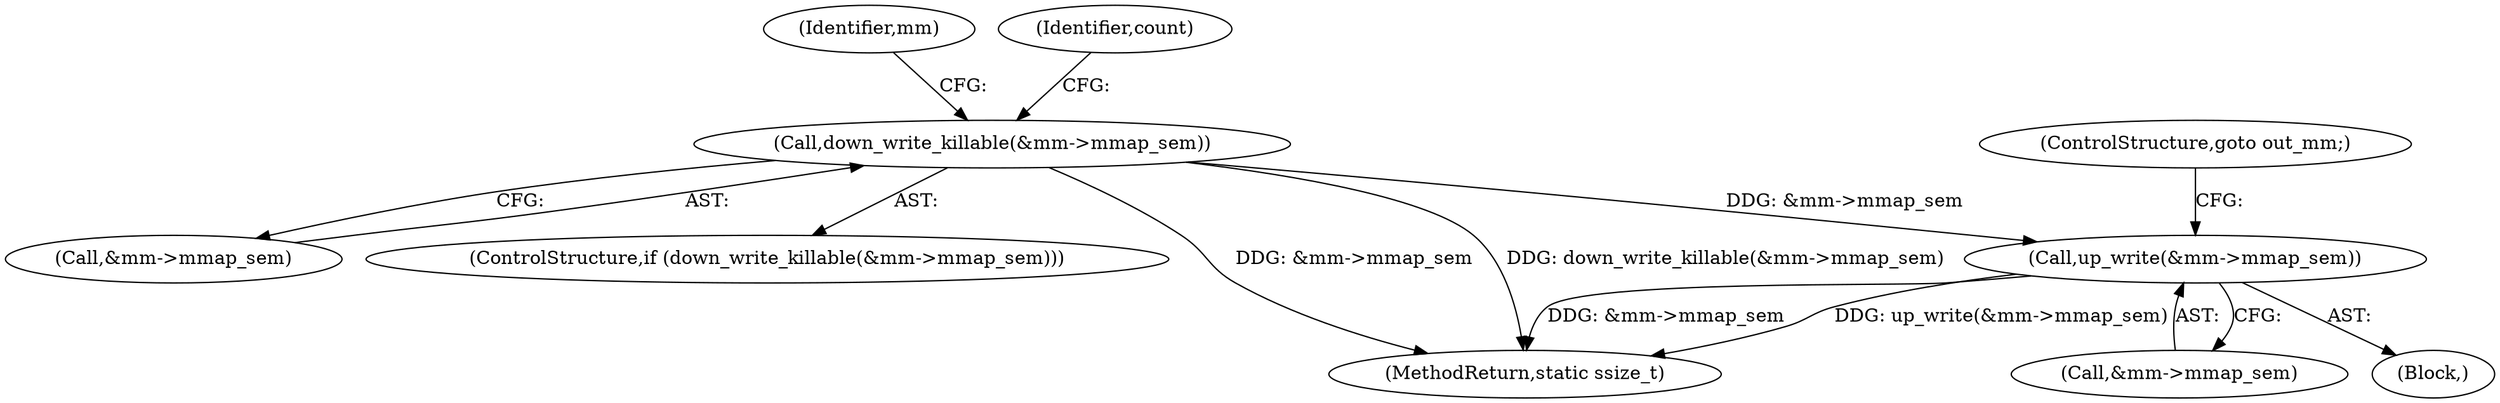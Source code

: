 digraph "0_linux_04f5866e41fb70690e28397487d8bd8eea7d712a_0@API" {
"1000213" [label="(Call,up_write(&mm->mmap_sem))"];
"1000200" [label="(Call,down_write_killable(&mm->mmap_sem))"];
"1000213" [label="(Call,up_write(&mm->mmap_sem))"];
"1000198" [label="(Block,)"];
"1000201" [label="(Call,&mm->mmap_sem)"];
"1000218" [label="(ControlStructure,goto out_mm;)"];
"1000199" [label="(ControlStructure,if (down_write_killable(&mm->mmap_sem)))"];
"1000212" [label="(Identifier,mm)"];
"1000214" [label="(Call,&mm->mmap_sem)"];
"1000353" [label="(MethodReturn,static ssize_t)"];
"1000207" [label="(Identifier,count)"];
"1000200" [label="(Call,down_write_killable(&mm->mmap_sem))"];
"1000213" -> "1000198"  [label="AST: "];
"1000213" -> "1000214"  [label="CFG: "];
"1000214" -> "1000213"  [label="AST: "];
"1000218" -> "1000213"  [label="CFG: "];
"1000213" -> "1000353"  [label="DDG: &mm->mmap_sem"];
"1000213" -> "1000353"  [label="DDG: up_write(&mm->mmap_sem)"];
"1000200" -> "1000213"  [label="DDG: &mm->mmap_sem"];
"1000200" -> "1000199"  [label="AST: "];
"1000200" -> "1000201"  [label="CFG: "];
"1000201" -> "1000200"  [label="AST: "];
"1000207" -> "1000200"  [label="CFG: "];
"1000212" -> "1000200"  [label="CFG: "];
"1000200" -> "1000353"  [label="DDG: &mm->mmap_sem"];
"1000200" -> "1000353"  [label="DDG: down_write_killable(&mm->mmap_sem)"];
}
